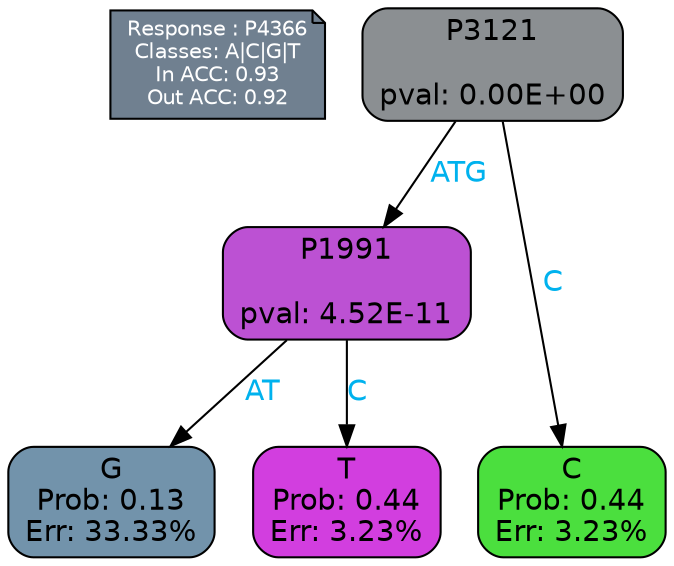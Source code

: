 digraph Tree {
node [shape=box, style="filled, rounded", color="black", fontname=helvetica] ;
graph [ranksep=equally, splines=polylines, bgcolor=transparent, dpi=600] ;
edge [fontname=helvetica] ;
LEGEND [label="Response : P4366
Classes: A|C|G|T
In ACC: 0.93
Out ACC: 0.92
",shape=note,align=left,style=filled,fillcolor="slategray",fontcolor="white",fontsize=10];1 [label="P3121

pval: 0.00E+00", fillcolor="#8b8f92"] ;
2 [label="P1991

pval: 4.52E-11", fillcolor="#bc51d3"] ;
3 [label="G
Prob: 0.13
Err: 33.33%", fillcolor="#7293ab"] ;
4 [label="T
Prob: 0.44
Err: 3.23%", fillcolor="#d23edf"] ;
5 [label="C
Prob: 0.44
Err: 3.23%", fillcolor="#4bdf3e"] ;
1 -> 2 [label="ATG",fontcolor=deepskyblue2] ;
1 -> 5 [label="C",fontcolor=deepskyblue2] ;
2 -> 3 [label="AT",fontcolor=deepskyblue2] ;
2 -> 4 [label="C",fontcolor=deepskyblue2] ;
{rank = same; 3;4;5;}{rank = same; LEGEND;1;}}